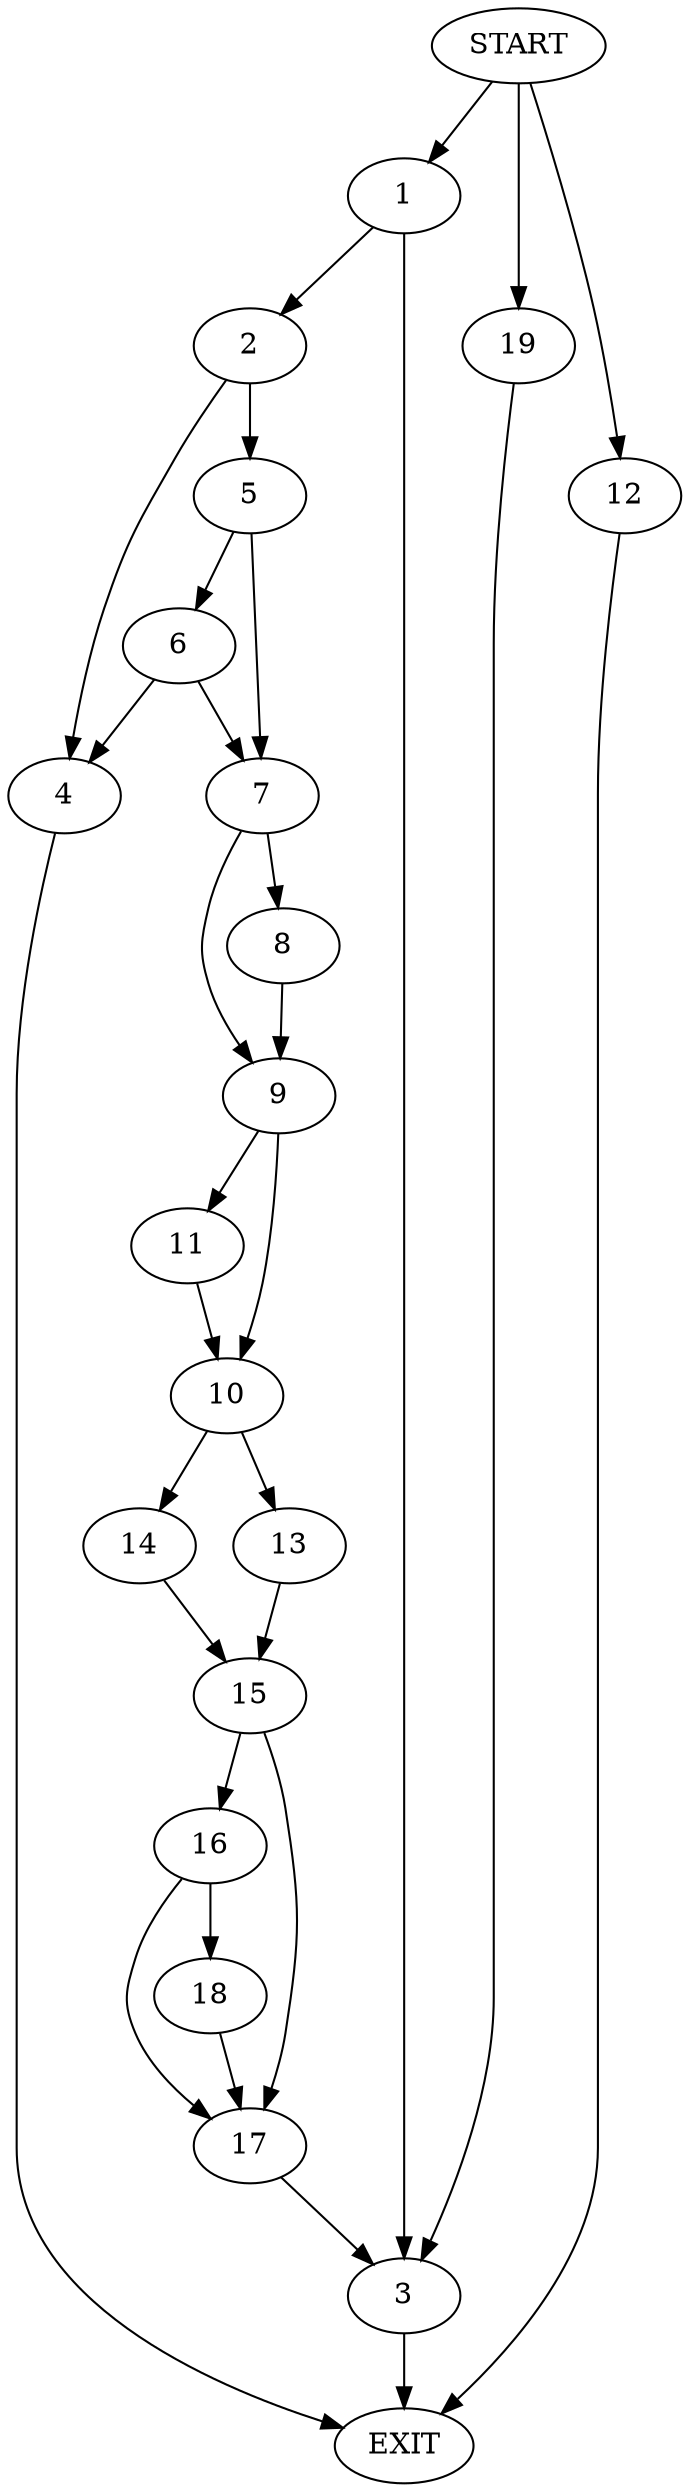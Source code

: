 digraph {
0 [label="START"]
20 [label="EXIT"]
0 -> 1
1 -> 2
1 -> 3
2 -> 4
2 -> 5
3 -> 20
4 -> 20
5 -> 6
5 -> 7
7 -> 8
7 -> 9
6 -> 7
6 -> 4
8 -> 9
9 -> 10
9 -> 11
0 -> 12
12 -> 20
10 -> 13
10 -> 14
11 -> 10
13 -> 15
14 -> 15
15 -> 16
15 -> 17
16 -> 18
16 -> 17
17 -> 3
18 -> 17
0 -> 19
19 -> 3
}
